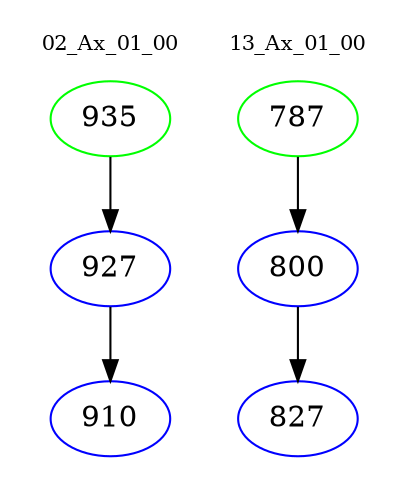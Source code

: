 digraph{
subgraph cluster_0 {
color = white
label = "02_Ax_01_00";
fontsize=10;
T0_935 [label="935", color="green"]
T0_935 -> T0_927 [color="black"]
T0_927 [label="927", color="blue"]
T0_927 -> T0_910 [color="black"]
T0_910 [label="910", color="blue"]
}
subgraph cluster_1 {
color = white
label = "13_Ax_01_00";
fontsize=10;
T1_787 [label="787", color="green"]
T1_787 -> T1_800 [color="black"]
T1_800 [label="800", color="blue"]
T1_800 -> T1_827 [color="black"]
T1_827 [label="827", color="blue"]
}
}
